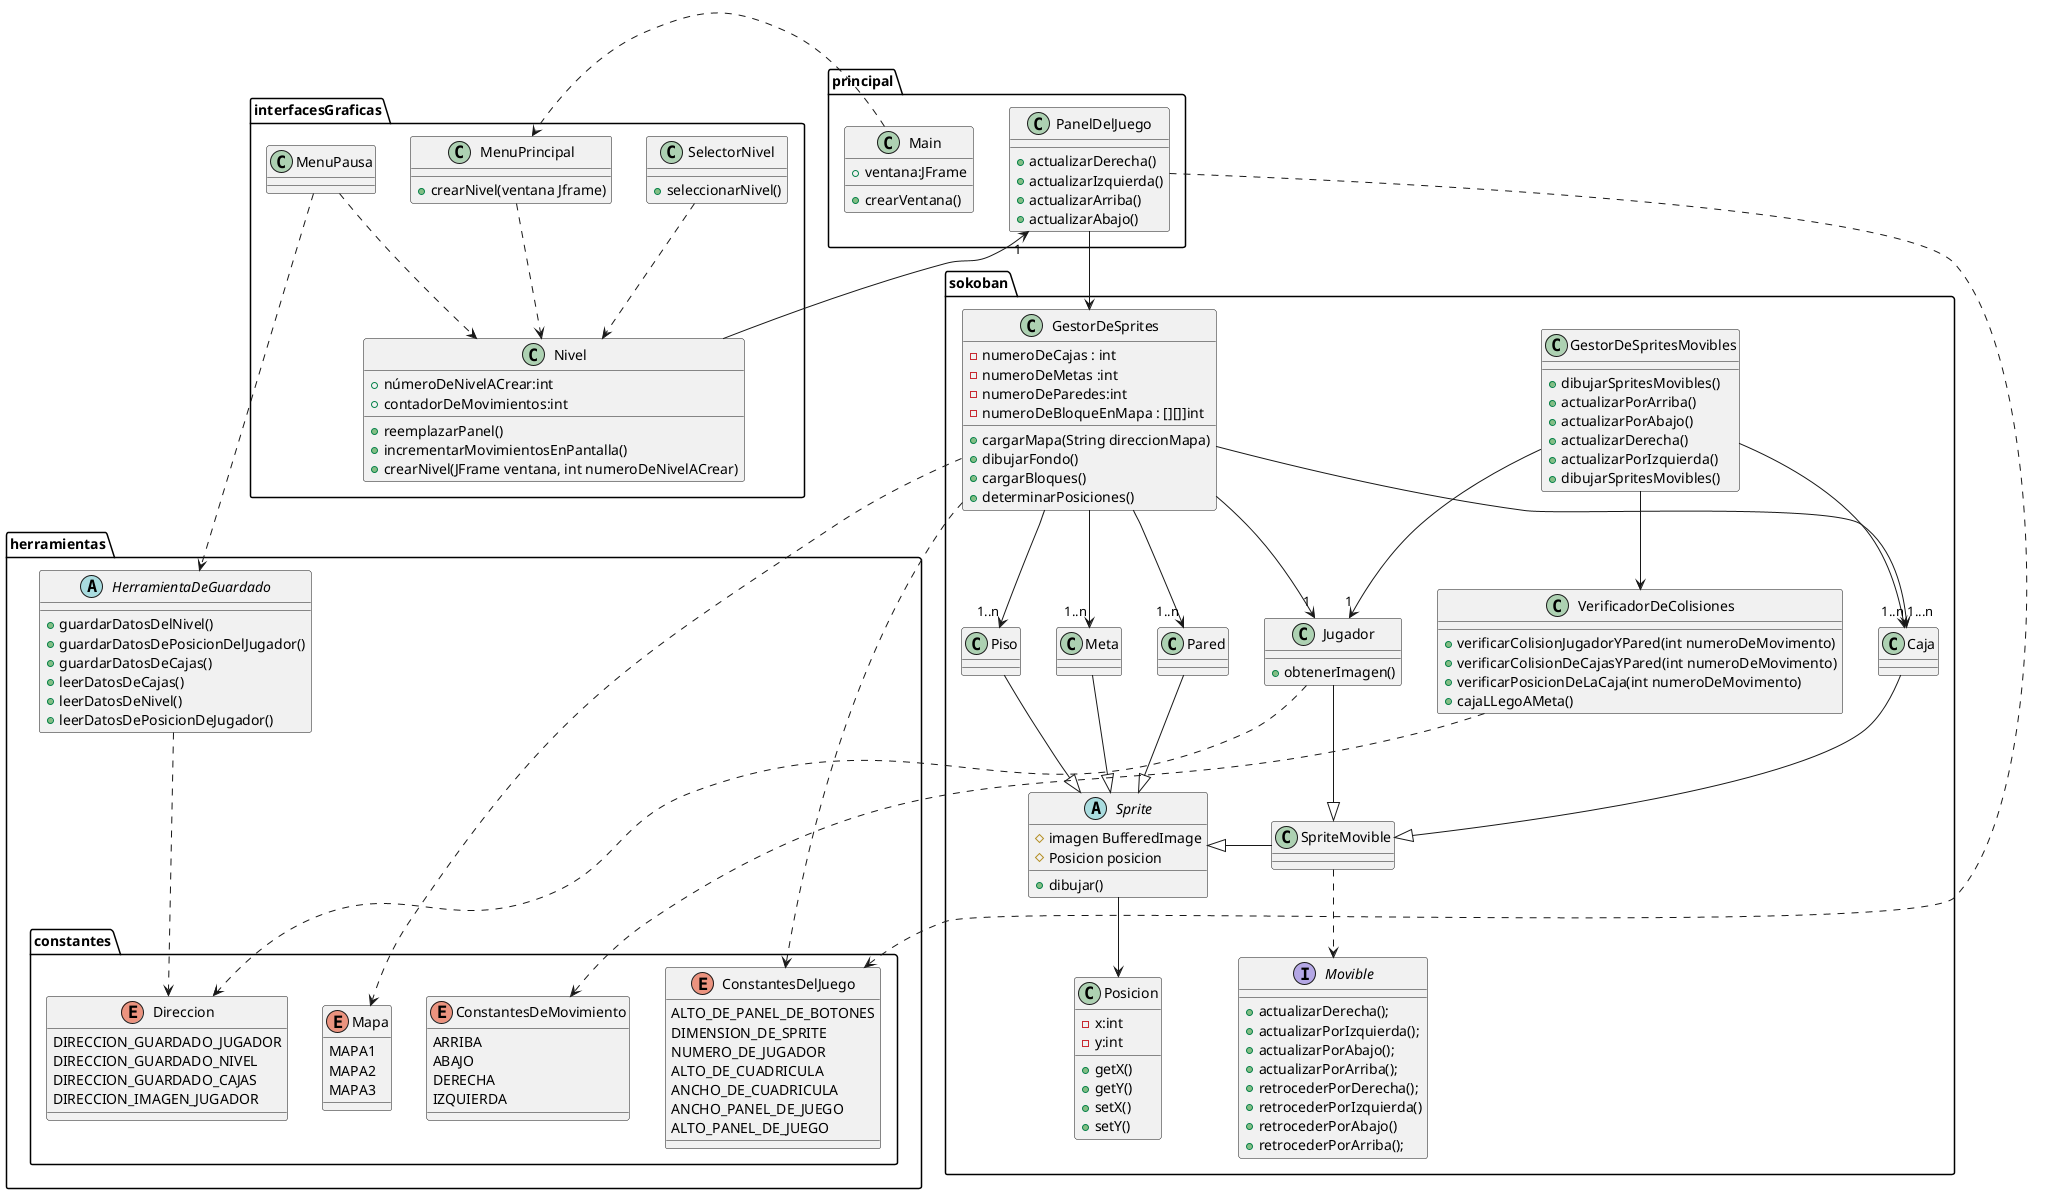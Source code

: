 @startuml
'https://plantuml.com/class-diagram

package principal{

class Main{
    + ventana:JFrame
    + crearVentana()
}
class PanelDelJuego{
    + actualizarDerecha()
    + actualizarIzquierda()
    + actualizarArriba()
    + actualizarAbajo()
}

}
package herramientas{

package constantes{
enum ConstantesDelJuego{
    ALTO_DE_PANEL_DE_BOTONES
    DIMENSION_DE_SPRITE
    NUMERO_DE_JUGADOR
    ALTO_DE_CUADRICULA
    ANCHO_DE_CUADRICULA
    ANCHO_PANEL_DE_JUEGO
    ALTO_PANEL_DE_JUEGO
}
enum Direccion{

 DIRECCION_GUARDADO_JUGADOR
 DIRECCION_GUARDADO_NIVEL
 DIRECCION_GUARDADO_CAJAS
 DIRECCION_IMAGEN_JUGADOR

}
enum ConstantesDeMovimiento {
    ARRIBA
    ABAJO
    DERECHA
    IZQUIERDA
}

enum Mapa{
    MAPA1
    MAPA2
    MAPA3
}
}
abstract class HerramientaDeGuardado{
    + guardarDatosDelNivel()
    + guardarDatosDePosicionDelJugador()
    + guardarDatosDeCajas()
    + leerDatosDeCajas()
    + leerDatosDeNivel()
    + leerDatosDePosicionDeJugador()
}

}

package interfacesGraficas{
class MenuPausa{
}

class MenuPrincipal{
    + crearNivel(ventana Jframe)
}

class Nivel{
    + númeroDeNivelACrear:int
    + contadorDeMovimientos:int
    + reemplazarPanel()
    + incrementarMovimientosEnPantalla()
    + crearNivel(JFrame ventana, int numeroDeNivelACrear)
}

class SelectorNivel{
    + seleccionarNivel()
}

}

package sokoban{

class Caja{
}

class GestorDeSprites{
    - numeroDeCajas : int
    - numeroDeMetas :int
    - numeroDeParedes:int
    - numeroDeBloqueEnMapa : [][]]int
    + cargarMapa(String direccionMapa)
    + dibujarFondo()
    + cargarBloques()
    + determinarPosiciones()
}
class GestorDeSpritesMovibles{
    + dibujarSpritesMovibles()
    + actualizarPorArriba()
    + actualizarPorAbajo()
    + actualizarDerecha()
    + actualizarPorIzquierda()
    + dibujarSpritesMovibles()
}
class Jugador{
    +obtenerImagen()
}

class Meta{}
interface Movible{
    + actualizarDerecha();
    + actualizarPorIzquierda();
    + actualizarPorAbajo();
    + actualizarPorArriba();
    + retrocederPorDerecha();
    + retrocederPorIzquierda()
    + retrocederPorAbajo()
    + retrocederPorArriba();
}

class Pared{
}

class Piso{
}

class Posicion{
    - x:int
    - y:int
    + getX()
    + getY()
    + setX()
    + setY()
}

abstract class Sprite{
    #imagen BufferedImage
    #Posicion posicion
    +dibujar()
}

class VerificadorDeColisiones{
    + verificarColisionJugadorYPared(int numeroDeMovimento)
    + verificarColisionDeCajasYPared(int numeroDeMovimento)
    + verificarPosicionDeLaCaja(int numeroDeMovimento)
    + cajaLLegoAMeta()
}

class SpriteMovible{
}

Caja --|>SpriteMovible
Jugador --|>SpriteMovible
Sprite <|-SpriteMovible
Sprite-->Posicion
SpriteMovible..>Movible
Meta --|>Sprite
Pared --|>Sprite
Piso --|>Sprite
MenuPausa ...> HerramientaDeGuardado
MenuPausa ..> Nivel
GestorDeSpritesMovibles-->VerificadorDeColisiones
GestorDeSpritesMovibles -->"1"Jugador
GestorDeSpritesMovibles-->"1...n"Caja
VerificadorDeColisiones..>ConstantesDeMovimiento

GestorDeSprites-->"1"Jugador
GestorDeSprites-->"1..n"Caja
GestorDeSprites-->"1..n"Meta
GestorDeSprites-->"1..n"Pared
GestorDeSprites-->"1..n"Piso
GestorDeSprites...>ConstantesDelJuego
GestorDeSprites..>Mapa

PanelDelJuego-->GestorDeSprites

PanelDelJuego..>ConstantesDelJuego
Main..>MenuPrincipal
SelectorNivel..>Nivel
MenuPrincipal..>Nivel
Nivel-->"1"PanelDelJuego

Jugador...>Direccion
HerramientaDeGuardado...>Direccion

@enduml